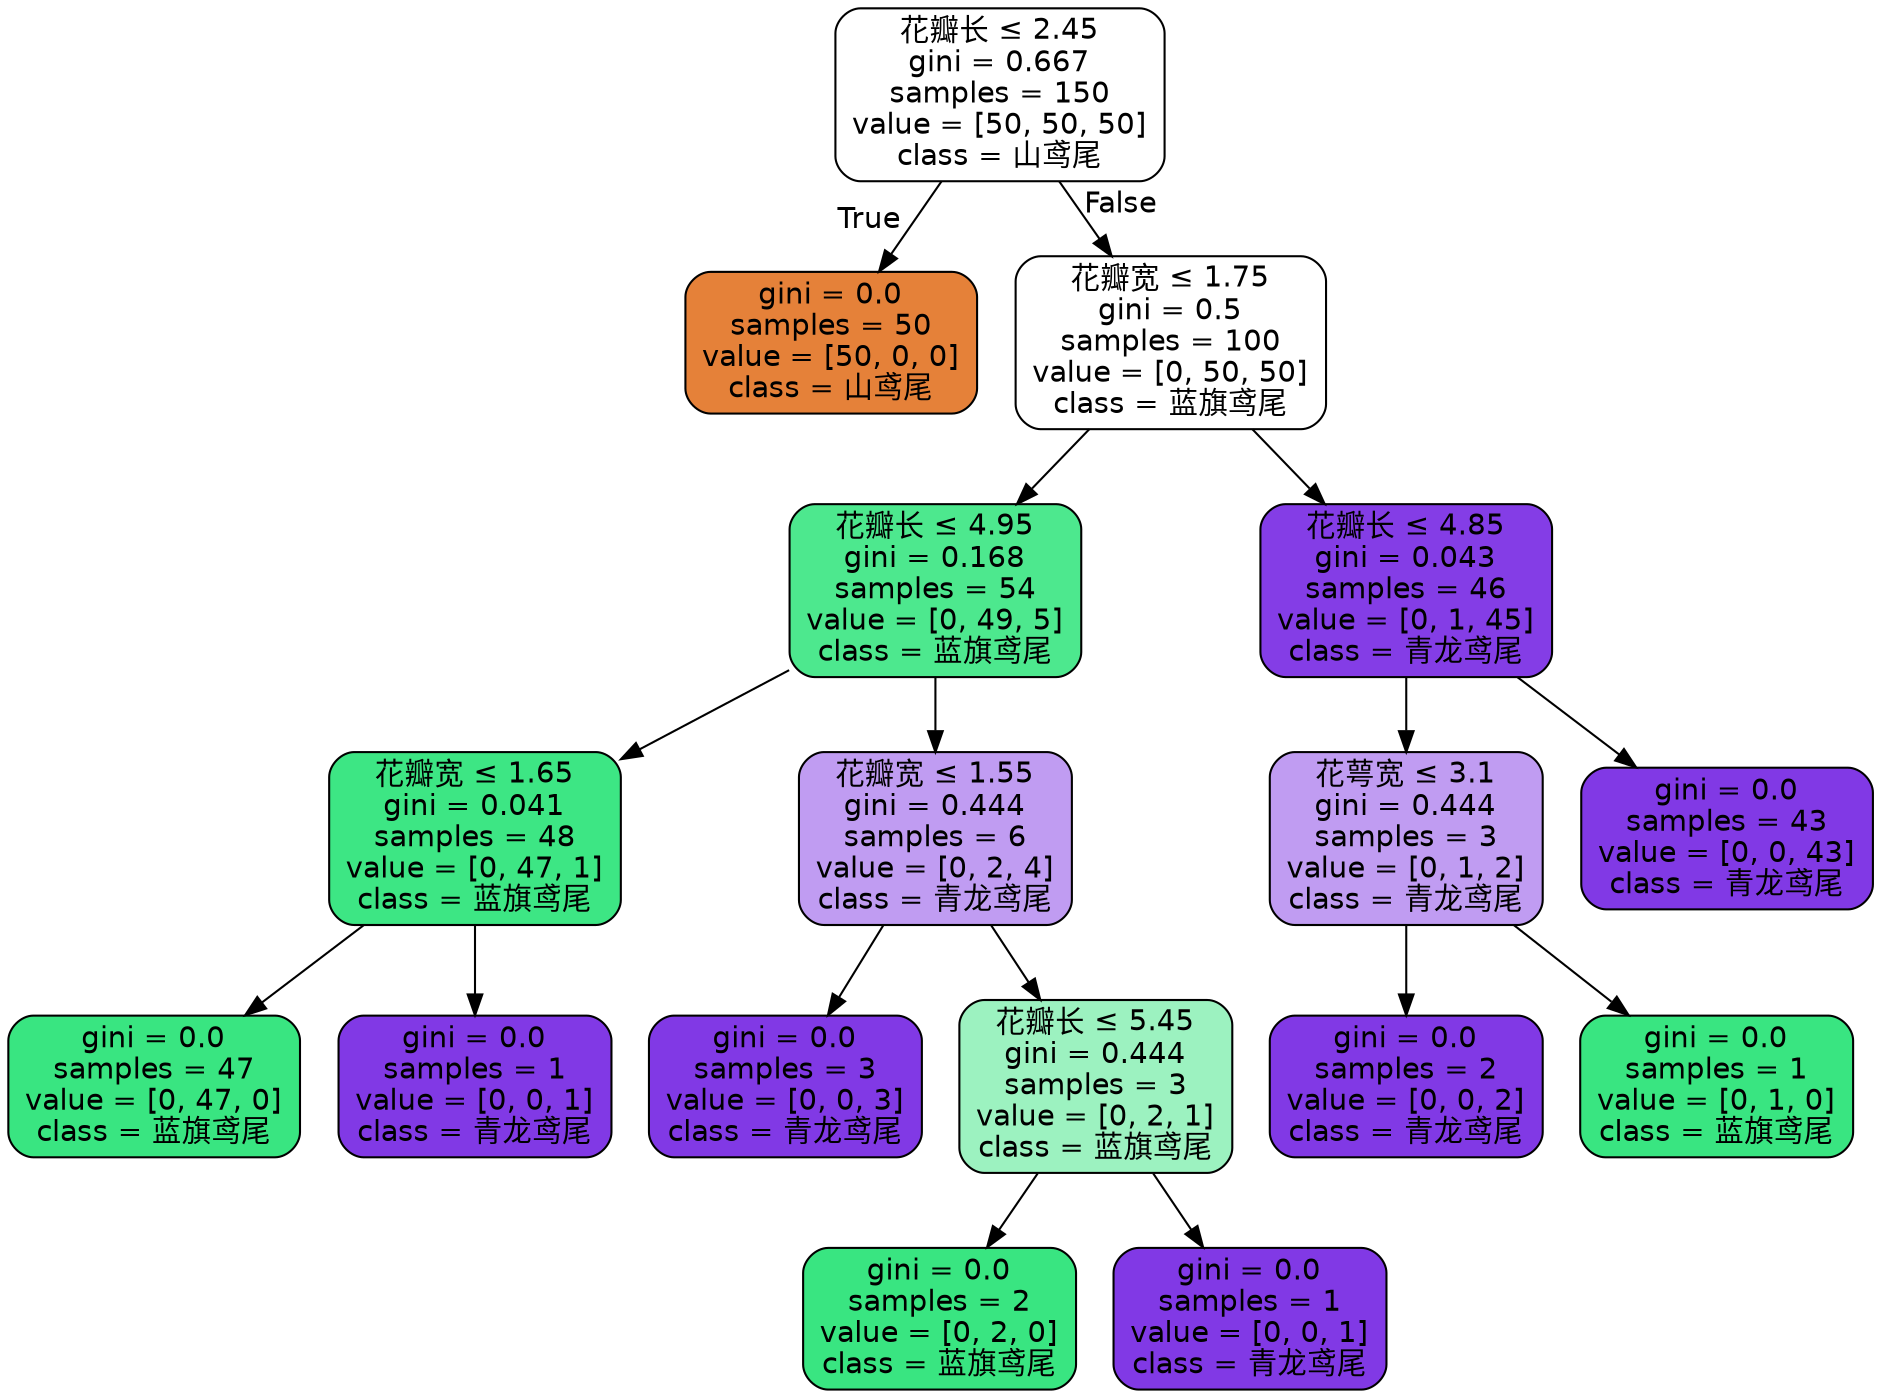 digraph Tree {
node [shape=box, style="filled, rounded", color="black", fontname=helvetica] ;
edge [fontname=helvetica] ;
0 [label=<花瓣长 &le; 2.45<br/>gini = 0.667<br/>samples = 150<br/>value = [50, 50, 50]<br/>class = 山鸢尾>, fillcolor="#ffffff"] ;
1 [label=<gini = 0.0<br/>samples = 50<br/>value = [50, 0, 0]<br/>class = 山鸢尾>, fillcolor="#e58139"] ;
0 -> 1 [labeldistance=2.5, labelangle=45, headlabel="True"] ;
2 [label=<花瓣宽 &le; 1.75<br/>gini = 0.5<br/>samples = 100<br/>value = [0, 50, 50]<br/>class = 蓝旗鸢尾>, fillcolor="#ffffff"] ;
0 -> 2 [labeldistance=2.5, labelangle=-45, headlabel="False"] ;
3 [label=<花瓣长 &le; 4.95<br/>gini = 0.168<br/>samples = 54<br/>value = [0, 49, 5]<br/>class = 蓝旗鸢尾>, fillcolor="#4de88e"] ;
2 -> 3 ;
4 [label=<花瓣宽 &le; 1.65<br/>gini = 0.041<br/>samples = 48<br/>value = [0, 47, 1]<br/>class = 蓝旗鸢尾>, fillcolor="#3de684"] ;
3 -> 4 ;
5 [label=<gini = 0.0<br/>samples = 47<br/>value = [0, 47, 0]<br/>class = 蓝旗鸢尾>, fillcolor="#39e581"] ;
4 -> 5 ;
6 [label=<gini = 0.0<br/>samples = 1<br/>value = [0, 0, 1]<br/>class = 青龙鸢尾>, fillcolor="#8139e5"] ;
4 -> 6 ;
7 [label=<花瓣宽 &le; 1.55<br/>gini = 0.444<br/>samples = 6<br/>value = [0, 2, 4]<br/>class = 青龙鸢尾>, fillcolor="#c09cf2"] ;
3 -> 7 ;
8 [label=<gini = 0.0<br/>samples = 3<br/>value = [0, 0, 3]<br/>class = 青龙鸢尾>, fillcolor="#8139e5"] ;
7 -> 8 ;
9 [label=<花瓣长 &le; 5.45<br/>gini = 0.444<br/>samples = 3<br/>value = [0, 2, 1]<br/>class = 蓝旗鸢尾>, fillcolor="#9cf2c0"] ;
7 -> 9 ;
10 [label=<gini = 0.0<br/>samples = 2<br/>value = [0, 2, 0]<br/>class = 蓝旗鸢尾>, fillcolor="#39e581"] ;
9 -> 10 ;
11 [label=<gini = 0.0<br/>samples = 1<br/>value = [0, 0, 1]<br/>class = 青龙鸢尾>, fillcolor="#8139e5"] ;
9 -> 11 ;
12 [label=<花瓣长 &le; 4.85<br/>gini = 0.043<br/>samples = 46<br/>value = [0, 1, 45]<br/>class = 青龙鸢尾>, fillcolor="#843de6"] ;
2 -> 12 ;
13 [label=<花萼宽 &le; 3.1<br/>gini = 0.444<br/>samples = 3<br/>value = [0, 1, 2]<br/>class = 青龙鸢尾>, fillcolor="#c09cf2"] ;
12 -> 13 ;
14 [label=<gini = 0.0<br/>samples = 2<br/>value = [0, 0, 2]<br/>class = 青龙鸢尾>, fillcolor="#8139e5"] ;
13 -> 14 ;
15 [label=<gini = 0.0<br/>samples = 1<br/>value = [0, 1, 0]<br/>class = 蓝旗鸢尾>, fillcolor="#39e581"] ;
13 -> 15 ;
16 [label=<gini = 0.0<br/>samples = 43<br/>value = [0, 0, 43]<br/>class = 青龙鸢尾>, fillcolor="#8139e5"] ;
12 -> 16 ;
}
